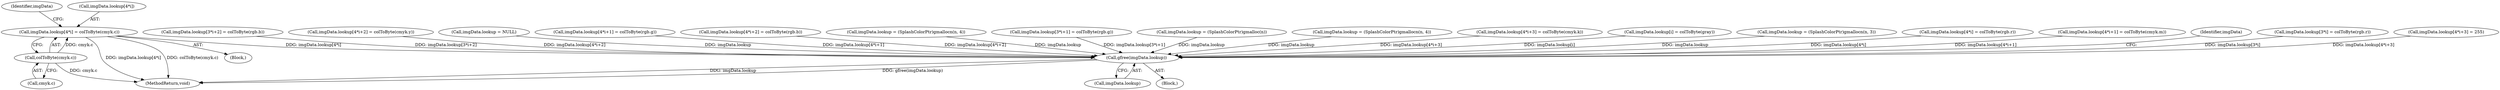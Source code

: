 digraph "0_poppler_7b2d314a61fd0e12f47c62996cb49ec0d1ba747a_12@array" {
"1000574" [label="(Call,imgData.lookup[4*i] = colToByte(cmyk.c))"];
"1000582" [label="(Call,colToByte(cmyk.c))"];
"1000654" [label="(Call,gfree(imgData.lookup))"];
"1000447" [label="(Call,imgData.lookup[3*i+2] = colToByte(rgb.b))"];
"1000600" [label="(Call,imgData.lookup[4*i+2] = colToByte(cmyk.y))"];
"1000333" [label="(Call,imgData.lookup = NULL)"];
"1000589" [label="(Identifier,imgData)"];
"1000504" [label="(Call,imgData.lookup[4*i+1] = colToByte(rgb.g))"];
"1000518" [label="(Call,imgData.lookup[4*i+2] = colToByte(rgb.b))"];
"1000463" [label="(Call,imgData.lookup = (SplashColorPtr)gmallocn(n, 4))"];
"1000433" [label="(Call,imgData.lookup[3*i+1] = colToByte(rgb.g))"];
"1000583" [label="(Call,cmyk.c)"];
"1000655" [label="(Call,imgData.lookup)"];
"1000353" [label="(Call,imgData.lookup = (SplashColorPtr)gmalloc(n))"];
"1000654" [label="(Call,gfree(imgData.lookup))"];
"1000575" [label="(Call,imgData.lookup[4*i])"];
"1000563" [label="(Block,)"];
"1000545" [label="(Call,imgData.lookup = (SplashColorPtr)gmallocn(n, 4))"];
"1000614" [label="(Call,imgData.lookup[4*i+3] = colToByte(cmyk.k))"];
"1000381" [label="(Call,imgData.lookup[i] = colToByte(gray))"];
"1000392" [label="(Call,imgData.lookup = (SplashColorPtr)gmallocn(n, 3))"];
"1000492" [label="(Call,imgData.lookup[4*i] = colToByte(rgb.r))"];
"1000586" [label="(Call,imgData.lookup[4*i+1] = colToByte(cmyk.m))"];
"1000662" [label="(MethodReturn,void)"];
"1000574" [label="(Call,imgData.lookup[4*i] = colToByte(cmyk.c))"];
"1000659" [label="(Identifier,imgData)"];
"1000111" [label="(Block,)"];
"1000421" [label="(Call,imgData.lookup[3*i] = colToByte(rgb.r))"];
"1000532" [label="(Call,imgData.lookup[4*i+3] = 255)"];
"1000582" [label="(Call,colToByte(cmyk.c))"];
"1000574" -> "1000563"  [label="AST: "];
"1000574" -> "1000582"  [label="CFG: "];
"1000575" -> "1000574"  [label="AST: "];
"1000582" -> "1000574"  [label="AST: "];
"1000589" -> "1000574"  [label="CFG: "];
"1000574" -> "1000662"  [label="DDG: imgData.lookup[4*i]"];
"1000574" -> "1000662"  [label="DDG: colToByte(cmyk.c)"];
"1000582" -> "1000574"  [label="DDG: cmyk.c"];
"1000574" -> "1000654"  [label="DDG: imgData.lookup[4*i]"];
"1000582" -> "1000583"  [label="CFG: "];
"1000583" -> "1000582"  [label="AST: "];
"1000582" -> "1000662"  [label="DDG: cmyk.c"];
"1000654" -> "1000111"  [label="AST: "];
"1000654" -> "1000655"  [label="CFG: "];
"1000655" -> "1000654"  [label="AST: "];
"1000659" -> "1000654"  [label="CFG: "];
"1000654" -> "1000662"  [label="DDG: imgData.lookup"];
"1000654" -> "1000662"  [label="DDG: gfree(imgData.lookup)"];
"1000545" -> "1000654"  [label="DDG: imgData.lookup"];
"1000614" -> "1000654"  [label="DDG: imgData.lookup[4*i+3]"];
"1000463" -> "1000654"  [label="DDG: imgData.lookup"];
"1000504" -> "1000654"  [label="DDG: imgData.lookup[4*i+1]"];
"1000381" -> "1000654"  [label="DDG: imgData.lookup[i]"];
"1000600" -> "1000654"  [label="DDG: imgData.lookup[4*i+2]"];
"1000333" -> "1000654"  [label="DDG: imgData.lookup"];
"1000532" -> "1000654"  [label="DDG: imgData.lookup[4*i+3]"];
"1000433" -> "1000654"  [label="DDG: imgData.lookup[3*i+1]"];
"1000492" -> "1000654"  [label="DDG: imgData.lookup[4*i]"];
"1000392" -> "1000654"  [label="DDG: imgData.lookup"];
"1000518" -> "1000654"  [label="DDG: imgData.lookup[4*i+2]"];
"1000586" -> "1000654"  [label="DDG: imgData.lookup[4*i+1]"];
"1000421" -> "1000654"  [label="DDG: imgData.lookup[3*i]"];
"1000447" -> "1000654"  [label="DDG: imgData.lookup[3*i+2]"];
"1000353" -> "1000654"  [label="DDG: imgData.lookup"];
}
